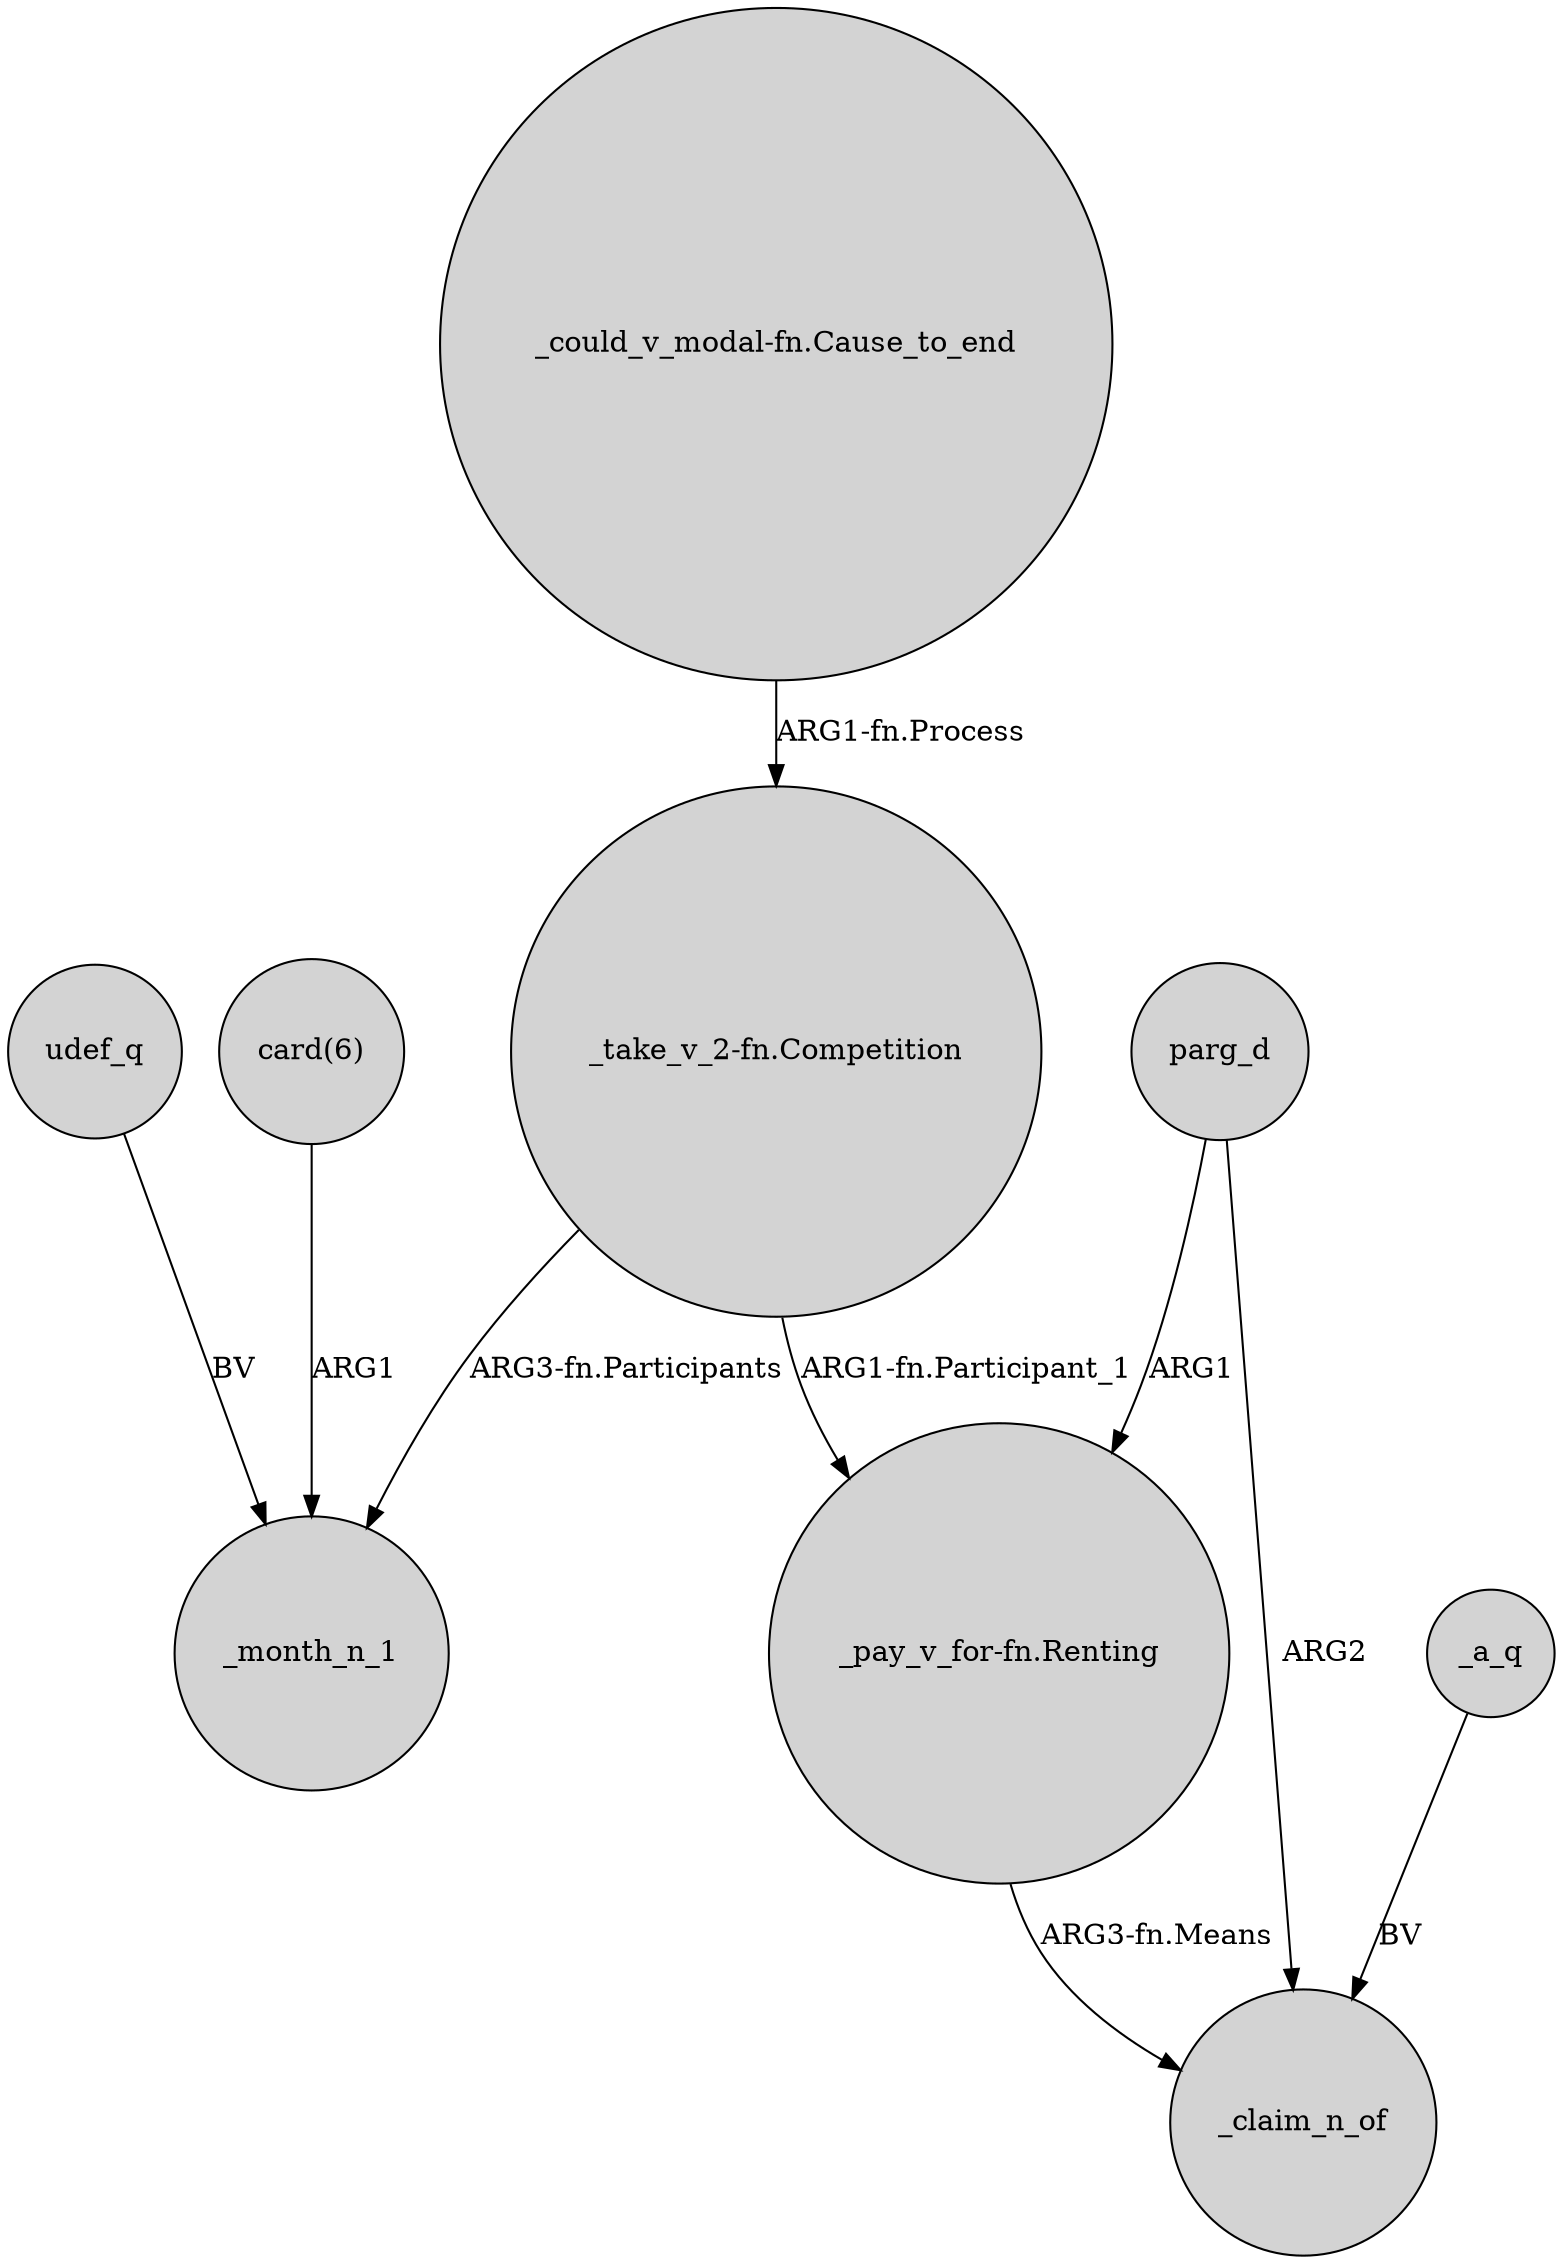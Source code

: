 digraph {
	node [shape=circle style=filled]
	udef_q -> _month_n_1 [label=BV]
	parg_d -> "_pay_v_for-fn.Renting" [label=ARG1]
	"card(6)" -> _month_n_1 [label=ARG1]
	"_take_v_2-fn.Competition" -> "_pay_v_for-fn.Renting" [label="ARG1-fn.Participant_1"]
	"_take_v_2-fn.Competition" -> _month_n_1 [label="ARG3-fn.Participants"]
	_a_q -> _claim_n_of [label=BV]
	"_pay_v_for-fn.Renting" -> _claim_n_of [label="ARG3-fn.Means"]
	"_could_v_modal-fn.Cause_to_end" -> "_take_v_2-fn.Competition" [label="ARG1-fn.Process"]
	parg_d -> _claim_n_of [label=ARG2]
}
